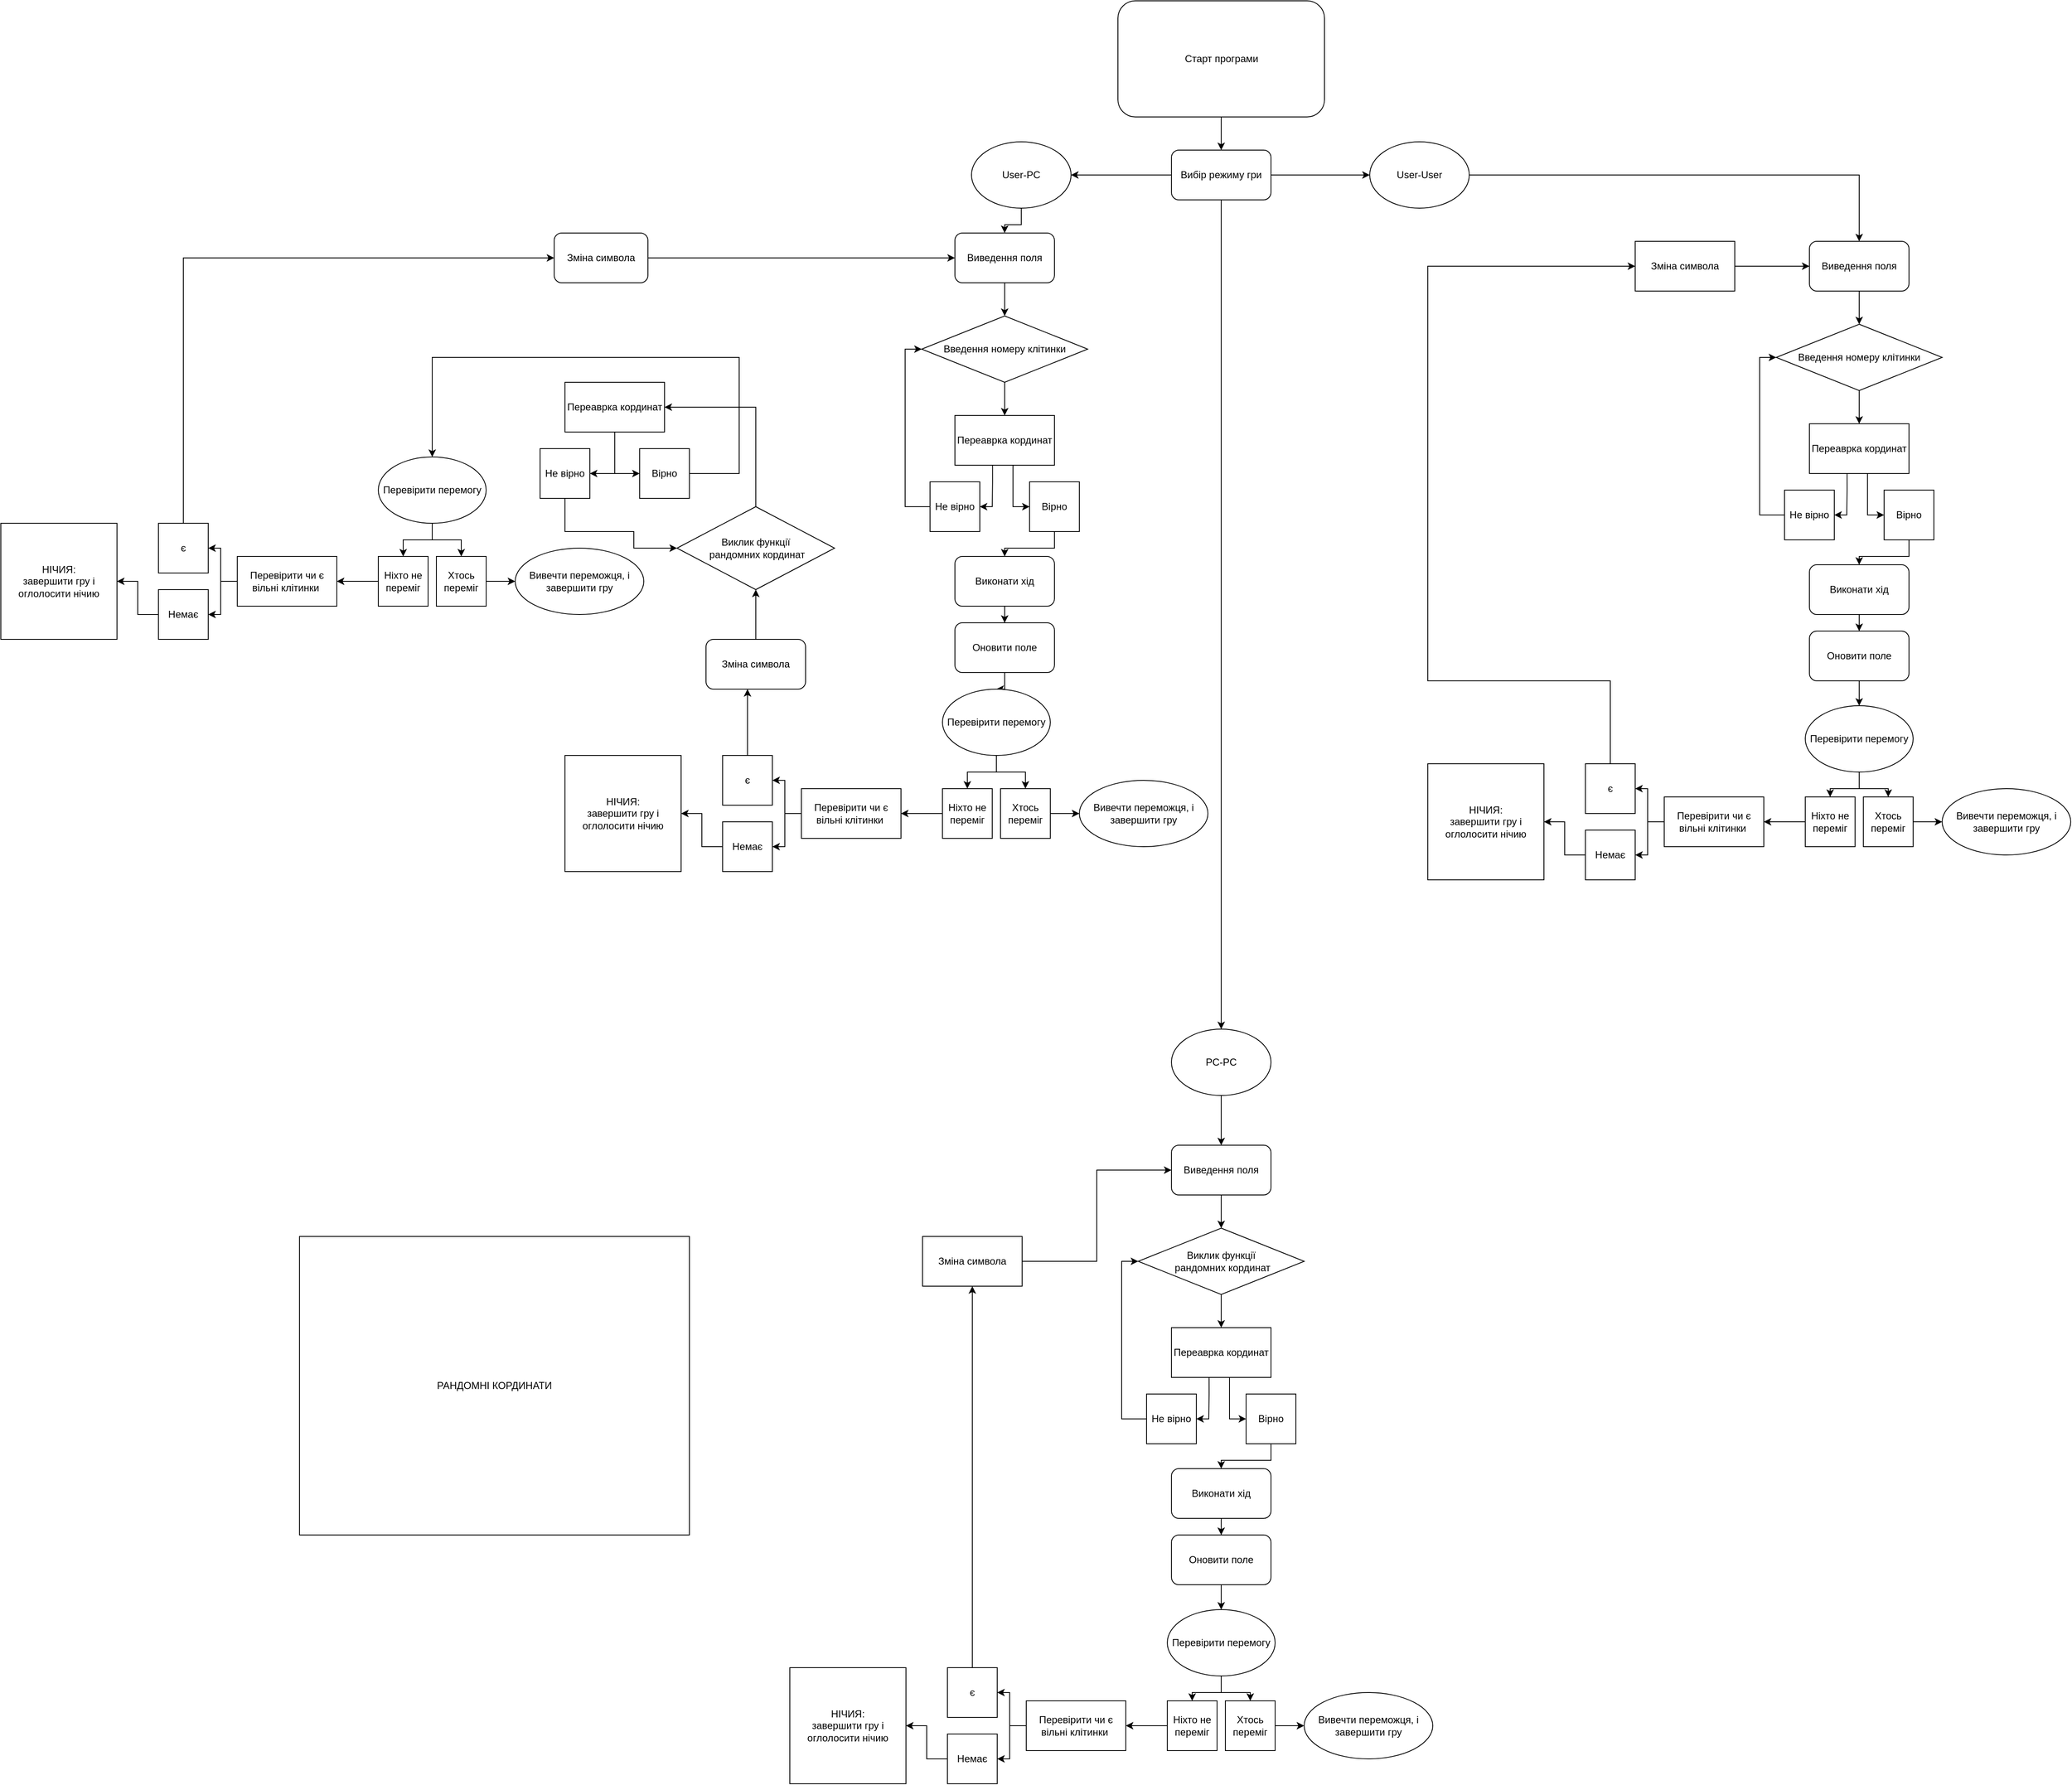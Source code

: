 <mxfile version="21.3.3" type="github">
  <diagram name="Сторінка-1" id="-OSfMtu3TaqCq998lPGS">
    <mxGraphModel dx="8984" dy="10310" grid="1" gridSize="10" guides="1" tooltips="1" connect="1" arrows="1" fold="1" page="1" pageScale="1" pageWidth="827" pageHeight="1169" math="0" shadow="0">
      <root>
        <mxCell id="0" />
        <mxCell id="1" parent="0" />
        <mxCell id="vozU0qDYMAVB8xWwkWYf-6" value="" style="edgeStyle=orthogonalEdgeStyle;rounded=0;orthogonalLoop=1;jettySize=auto;html=1;" parent="1" source="vVHR6ByP8qNk3AICSqPJ-1" target="vozU0qDYMAVB8xWwkWYf-3" edge="1">
          <mxGeometry relative="1" as="geometry" />
        </mxCell>
        <mxCell id="vVHR6ByP8qNk3AICSqPJ-1" value="Старт програми" style="rounded=1;whiteSpace=wrap;html=1;" parent="1" vertex="1">
          <mxGeometry x="266.5" y="10" width="249" height="140" as="geometry" />
        </mxCell>
        <mxCell id="vozU0qDYMAVB8xWwkWYf-24" style="edgeStyle=orthogonalEdgeStyle;rounded=0;orthogonalLoop=1;jettySize=auto;html=1;entryX=0.5;entryY=0;entryDx=0;entryDy=0;" parent="1" source="vozU0qDYMAVB8xWwkWYf-2" edge="1">
          <mxGeometry relative="1" as="geometry">
            <mxPoint x="1160" y="400" as="targetPoint" />
          </mxGeometry>
        </mxCell>
        <mxCell id="vozU0qDYMAVB8xWwkWYf-2" value="Виведення поля" style="rounded=1;whiteSpace=wrap;html=1;" parent="1" vertex="1">
          <mxGeometry x="1100" y="300" width="120" height="60" as="geometry" />
        </mxCell>
        <mxCell id="vozU0qDYMAVB8xWwkWYf-15" value="" style="edgeStyle=orthogonalEdgeStyle;rounded=0;orthogonalLoop=1;jettySize=auto;html=1;" parent="1" source="vozU0qDYMAVB8xWwkWYf-3" target="vozU0qDYMAVB8xWwkWYf-12" edge="1">
          <mxGeometry relative="1" as="geometry" />
        </mxCell>
        <mxCell id="vozU0qDYMAVB8xWwkWYf-16" value="" style="edgeStyle=orthogonalEdgeStyle;rounded=0;orthogonalLoop=1;jettySize=auto;html=1;" parent="1" source="vozU0qDYMAVB8xWwkWYf-3" target="vozU0qDYMAVB8xWwkWYf-14" edge="1">
          <mxGeometry relative="1" as="geometry" />
        </mxCell>
        <mxCell id="oesaAjldhpogjvZy4jh--85" style="edgeStyle=orthogonalEdgeStyle;rounded=0;orthogonalLoop=1;jettySize=auto;html=1;" edge="1" parent="1" source="vozU0qDYMAVB8xWwkWYf-3" target="oesaAjldhpogjvZy4jh--83">
          <mxGeometry relative="1" as="geometry" />
        </mxCell>
        <mxCell id="vozU0qDYMAVB8xWwkWYf-3" value="Вибір режиму гри&lt;span id=&quot;docs-internal-guid-321d3be8-7fff-9329-2bb9-49351d8f6e9c&quot;&gt;&lt;/span&gt;&lt;br&gt;&lt;span id=&quot;docs-internal-guid-1c4b53f9-7fff-63d5-5b33-3f69275330f2&quot;&gt;&lt;/span&gt;" style="rounded=1;whiteSpace=wrap;html=1;" parent="1" vertex="1">
          <mxGeometry x="331" y="190" width="120" height="60" as="geometry" />
        </mxCell>
        <mxCell id="vozU0qDYMAVB8xWwkWYf-18" value="" style="edgeStyle=orthogonalEdgeStyle;rounded=0;orthogonalLoop=1;jettySize=auto;html=1;entryX=0.5;entryY=0;entryDx=0;entryDy=0;" parent="1" source="vozU0qDYMAVB8xWwkWYf-12" edge="1" target="Kpa18n4jL03PDkjrWEb2-8">
          <mxGeometry relative="1" as="geometry">
            <mxPoint x="150.029" y="290" as="targetPoint" />
            <Array as="points">
              <mxPoint x="150" y="280" />
              <mxPoint x="130" y="280" />
            </Array>
          </mxGeometry>
        </mxCell>
        <mxCell id="vozU0qDYMAVB8xWwkWYf-12" value="User-PC&lt;span id=&quot;docs-internal-guid-ddc45cb4-7fff-b80d-b5cc-657cc404f076&quot;&gt;&lt;/span&gt;&lt;span id=&quot;docs-internal-guid-ddc45cb4-7fff-b80d-b5cc-657cc404f076&quot;&gt;&lt;/span&gt;" style="ellipse;whiteSpace=wrap;html=1;" parent="1" vertex="1">
          <mxGeometry x="90" y="180" width="120" height="80" as="geometry" />
        </mxCell>
        <mxCell id="Kpa18n4jL03PDkjrWEb2-4" style="edgeStyle=orthogonalEdgeStyle;rounded=0;orthogonalLoop=1;jettySize=auto;html=1;exitX=1;exitY=0.5;exitDx=0;exitDy=0;entryX=0.5;entryY=0;entryDx=0;entryDy=0;" parent="1" source="vozU0qDYMAVB8xWwkWYf-14" target="vozU0qDYMAVB8xWwkWYf-2" edge="1">
          <mxGeometry relative="1" as="geometry" />
        </mxCell>
        <mxCell id="vozU0qDYMAVB8xWwkWYf-14" value="User-User&lt;span id=&quot;docs-internal-guid-ddc45cb4-7fff-b80d-b5cc-657cc404f076&quot;&gt;&lt;/span&gt;" style="ellipse;whiteSpace=wrap;html=1;" parent="1" vertex="1">
          <mxGeometry x="570" y="180" width="120" height="80" as="geometry" />
        </mxCell>
        <mxCell id="hkNHPK7egLGRaDCk1k40-42" value="Введення номеру клітинки" style="rhombus;whiteSpace=wrap;html=1;" parent="1" vertex="1">
          <mxGeometry x="1060" y="400" width="200" height="80" as="geometry" />
        </mxCell>
        <mxCell id="hkNHPK7egLGRaDCk1k40-43" value="" style="edgeStyle=orthogonalEdgeStyle;rounded=0;orthogonalLoop=1;jettySize=auto;html=1;" parent="1" source="hkNHPK7egLGRaDCk1k40-42" target="hkNHPK7egLGRaDCk1k40-46" edge="1">
          <mxGeometry relative="1" as="geometry">
            <mxPoint x="1160" y="570" as="targetPoint" />
            <mxPoint x="1160" y="480" as="sourcePoint" />
          </mxGeometry>
        </mxCell>
        <mxCell id="hkNHPK7egLGRaDCk1k40-44" style="edgeStyle=orthogonalEdgeStyle;rounded=0;orthogonalLoop=1;jettySize=auto;html=1;entryX=1;entryY=0.5;entryDx=0;entryDy=0;exitX=0.378;exitY=1.004;exitDx=0;exitDy=0;exitPerimeter=0;" parent="1" source="hkNHPK7egLGRaDCk1k40-46" target="hkNHPK7egLGRaDCk1k40-50" edge="1">
          <mxGeometry relative="1" as="geometry">
            <mxPoint x="1160" y="640" as="targetPoint" />
            <Array as="points">
              <mxPoint x="1145" y="600" />
              <mxPoint x="1145" y="630" />
            </Array>
          </mxGeometry>
        </mxCell>
        <mxCell id="hkNHPK7egLGRaDCk1k40-45" style="edgeStyle=orthogonalEdgeStyle;rounded=0;orthogonalLoop=1;jettySize=auto;html=1;entryX=0;entryY=0.5;entryDx=0;entryDy=0;" parent="1" source="hkNHPK7egLGRaDCk1k40-46" target="hkNHPK7egLGRaDCk1k40-48" edge="1">
          <mxGeometry relative="1" as="geometry">
            <mxPoint x="1160" y="630" as="targetPoint" />
            <Array as="points">
              <mxPoint x="1170" y="630" />
            </Array>
          </mxGeometry>
        </mxCell>
        <mxCell id="hkNHPK7egLGRaDCk1k40-46" value="Переаврка кординат" style="rounded=0;whiteSpace=wrap;html=1;" parent="1" vertex="1">
          <mxGeometry x="1100" y="520" width="120" height="60" as="geometry" />
        </mxCell>
        <mxCell id="hkNHPK7egLGRaDCk1k40-47" style="edgeStyle=orthogonalEdgeStyle;rounded=0;orthogonalLoop=1;jettySize=auto;html=1;entryX=0.5;entryY=0;entryDx=0;entryDy=0;" parent="1" source="hkNHPK7egLGRaDCk1k40-48" target="hkNHPK7egLGRaDCk1k40-52" edge="1">
          <mxGeometry relative="1" as="geometry">
            <Array as="points">
              <mxPoint x="1220" y="680" />
              <mxPoint x="1160" y="680" />
            </Array>
          </mxGeometry>
        </mxCell>
        <mxCell id="hkNHPK7egLGRaDCk1k40-48" value="Вірно" style="rounded=0;whiteSpace=wrap;html=1;" parent="1" vertex="1">
          <mxGeometry x="1190" y="600" width="60" height="60" as="geometry" />
        </mxCell>
        <mxCell id="hkNHPK7egLGRaDCk1k40-49" style="edgeStyle=orthogonalEdgeStyle;rounded=0;orthogonalLoop=1;jettySize=auto;html=1;entryX=0;entryY=0.5;entryDx=0;entryDy=0;" parent="1" source="hkNHPK7egLGRaDCk1k40-50" target="hkNHPK7egLGRaDCk1k40-42" edge="1">
          <mxGeometry relative="1" as="geometry">
            <mxPoint x="1030" y="440" as="targetPoint" />
            <Array as="points">
              <mxPoint x="1040" y="630" />
              <mxPoint x="1040" y="440" />
            </Array>
          </mxGeometry>
        </mxCell>
        <mxCell id="hkNHPK7egLGRaDCk1k40-50" value="Не вірно" style="rounded=0;whiteSpace=wrap;html=1;" parent="1" vertex="1">
          <mxGeometry x="1070" y="600" width="60" height="60" as="geometry" />
        </mxCell>
        <mxCell id="hkNHPK7egLGRaDCk1k40-51" style="edgeStyle=orthogonalEdgeStyle;rounded=0;orthogonalLoop=1;jettySize=auto;html=1;entryX=0.5;entryY=0;entryDx=0;entryDy=0;" parent="1" source="hkNHPK7egLGRaDCk1k40-52" target="hkNHPK7egLGRaDCk1k40-54" edge="1">
          <mxGeometry relative="1" as="geometry" />
        </mxCell>
        <mxCell id="hkNHPK7egLGRaDCk1k40-52" value="Виконати хід" style="rounded=1;whiteSpace=wrap;html=1;" parent="1" vertex="1">
          <mxGeometry x="1100" y="690" width="120" height="60" as="geometry" />
        </mxCell>
        <mxCell id="hkNHPK7egLGRaDCk1k40-53" value="" style="edgeStyle=orthogonalEdgeStyle;rounded=0;orthogonalLoop=1;jettySize=auto;html=1;" parent="1" source="hkNHPK7egLGRaDCk1k40-54" target="hkNHPK7egLGRaDCk1k40-57" edge="1">
          <mxGeometry relative="1" as="geometry" />
        </mxCell>
        <mxCell id="hkNHPK7egLGRaDCk1k40-54" value="Оновити поле" style="rounded=1;whiteSpace=wrap;html=1;" parent="1" vertex="1">
          <mxGeometry x="1100" y="770" width="120" height="60" as="geometry" />
        </mxCell>
        <mxCell id="hkNHPK7egLGRaDCk1k40-55" value="" style="edgeStyle=orthogonalEdgeStyle;rounded=0;orthogonalLoop=1;jettySize=auto;html=1;" parent="1" source="hkNHPK7egLGRaDCk1k40-57" target="hkNHPK7egLGRaDCk1k40-59" edge="1">
          <mxGeometry relative="1" as="geometry" />
        </mxCell>
        <mxCell id="hkNHPK7egLGRaDCk1k40-56" style="edgeStyle=orthogonalEdgeStyle;rounded=0;orthogonalLoop=1;jettySize=auto;html=1;entryX=0.5;entryY=0;entryDx=0;entryDy=0;" parent="1" source="hkNHPK7egLGRaDCk1k40-57" target="hkNHPK7egLGRaDCk1k40-58" edge="1">
          <mxGeometry relative="1" as="geometry" />
        </mxCell>
        <mxCell id="hkNHPK7egLGRaDCk1k40-57" value="Перевірити перемогу" style="ellipse;whiteSpace=wrap;html=1;rounded=1;" parent="1" vertex="1">
          <mxGeometry x="1095" y="860" width="130" height="80" as="geometry" />
        </mxCell>
        <mxCell id="hkNHPK7egLGRaDCk1k40-61" value="" style="edgeStyle=orthogonalEdgeStyle;rounded=0;orthogonalLoop=1;jettySize=auto;html=1;" parent="1" source="hkNHPK7egLGRaDCk1k40-58" target="hkNHPK7egLGRaDCk1k40-60" edge="1">
          <mxGeometry relative="1" as="geometry" />
        </mxCell>
        <mxCell id="hkNHPK7egLGRaDCk1k40-58" value="Хтось переміг" style="rounded=0;whiteSpace=wrap;html=1;" parent="1" vertex="1">
          <mxGeometry x="1165" y="970" width="60" height="60" as="geometry" />
        </mxCell>
        <mxCell id="hkNHPK7egLGRaDCk1k40-63" value="" style="edgeStyle=orthogonalEdgeStyle;rounded=0;orthogonalLoop=1;jettySize=auto;html=1;" parent="1" source="hkNHPK7egLGRaDCk1k40-59" target="hkNHPK7egLGRaDCk1k40-62" edge="1">
          <mxGeometry relative="1" as="geometry" />
        </mxCell>
        <mxCell id="hkNHPK7egLGRaDCk1k40-59" value="Ніхто не переміг" style="rounded=0;whiteSpace=wrap;html=1;" parent="1" vertex="1">
          <mxGeometry x="1095" y="970" width="60" height="60" as="geometry" />
        </mxCell>
        <mxCell id="hkNHPK7egLGRaDCk1k40-60" value="Вивечти переможця, і завершити гру" style="ellipse;whiteSpace=wrap;html=1;rounded=0;" parent="1" vertex="1">
          <mxGeometry x="1260" y="960" width="155" height="80" as="geometry" />
        </mxCell>
        <mxCell id="hkNHPK7egLGRaDCk1k40-68" value="" style="edgeStyle=orthogonalEdgeStyle;rounded=0;orthogonalLoop=1;jettySize=auto;html=1;" parent="1" source="hkNHPK7egLGRaDCk1k40-62" target="hkNHPK7egLGRaDCk1k40-67" edge="1">
          <mxGeometry relative="1" as="geometry" />
        </mxCell>
        <mxCell id="hkNHPK7egLGRaDCk1k40-69" style="edgeStyle=orthogonalEdgeStyle;rounded=0;orthogonalLoop=1;jettySize=auto;html=1;entryX=1;entryY=0.5;entryDx=0;entryDy=0;" parent="1" source="hkNHPK7egLGRaDCk1k40-62" target="hkNHPK7egLGRaDCk1k40-66" edge="1">
          <mxGeometry relative="1" as="geometry" />
        </mxCell>
        <mxCell id="hkNHPK7egLGRaDCk1k40-62" value="Перевірити чи є вільні клітинки&amp;nbsp;" style="whiteSpace=wrap;html=1;rounded=0;" parent="1" vertex="1">
          <mxGeometry x="925" y="970" width="120" height="60" as="geometry" />
        </mxCell>
        <mxCell id="Kpa18n4jL03PDkjrWEb2-2" style="edgeStyle=orthogonalEdgeStyle;rounded=0;orthogonalLoop=1;jettySize=auto;html=1;exitX=0.5;exitY=0;exitDx=0;exitDy=0;" parent="1" source="hkNHPK7egLGRaDCk1k40-66" edge="1">
          <mxGeometry relative="1" as="geometry">
            <mxPoint x="890" y="330" as="targetPoint" />
            <Array as="points">
              <mxPoint x="860" y="830" />
              <mxPoint x="640" y="830" />
            </Array>
          </mxGeometry>
        </mxCell>
        <mxCell id="hkNHPK7egLGRaDCk1k40-66" value="є" style="rounded=0;whiteSpace=wrap;html=1;" parent="1" vertex="1">
          <mxGeometry x="830" y="930" width="60" height="60" as="geometry" />
        </mxCell>
        <mxCell id="hkNHPK7egLGRaDCk1k40-77" style="edgeStyle=orthogonalEdgeStyle;rounded=0;orthogonalLoop=1;jettySize=auto;html=1;" parent="1" source="hkNHPK7egLGRaDCk1k40-67" target="hkNHPK7egLGRaDCk1k40-76" edge="1">
          <mxGeometry relative="1" as="geometry" />
        </mxCell>
        <mxCell id="hkNHPK7egLGRaDCk1k40-67" value="Немає" style="rounded=0;whiteSpace=wrap;html=1;" parent="1" vertex="1">
          <mxGeometry x="830" y="1010" width="60" height="60" as="geometry" />
        </mxCell>
        <mxCell id="hkNHPK7egLGRaDCk1k40-76" value="НІЧИЯ:&lt;br&gt;завершити гру і оглолосити нічию" style="whiteSpace=wrap;html=1;aspect=fixed;" parent="1" vertex="1">
          <mxGeometry x="640" y="930" width="140" height="140" as="geometry" />
        </mxCell>
        <mxCell id="Kpa18n4jL03PDkjrWEb2-6" style="edgeStyle=orthogonalEdgeStyle;rounded=0;orthogonalLoop=1;jettySize=auto;html=1;exitX=1;exitY=0.5;exitDx=0;exitDy=0;entryX=0;entryY=0.5;entryDx=0;entryDy=0;" parent="1" source="Kpa18n4jL03PDkjrWEb2-5" target="vozU0qDYMAVB8xWwkWYf-2" edge="1">
          <mxGeometry relative="1" as="geometry" />
        </mxCell>
        <mxCell id="Kpa18n4jL03PDkjrWEb2-5" value="Зміна символа" style="rounded=0;whiteSpace=wrap;html=1;" parent="1" vertex="1">
          <mxGeometry x="890" y="300" width="120" height="60" as="geometry" />
        </mxCell>
        <mxCell id="Kpa18n4jL03PDkjrWEb2-7" style="edgeStyle=orthogonalEdgeStyle;rounded=0;orthogonalLoop=1;jettySize=auto;html=1;entryX=0.5;entryY=0;entryDx=0;entryDy=0;" parent="1" source="Kpa18n4jL03PDkjrWEb2-8" edge="1">
          <mxGeometry relative="1" as="geometry">
            <mxPoint x="130" y="390" as="targetPoint" />
          </mxGeometry>
        </mxCell>
        <mxCell id="Kpa18n4jL03PDkjrWEb2-8" value="Виведення поля" style="rounded=1;whiteSpace=wrap;html=1;" parent="1" vertex="1">
          <mxGeometry x="70" y="290" width="120" height="60" as="geometry" />
        </mxCell>
        <mxCell id="Kpa18n4jL03PDkjrWEb2-9" value="Введення номеру клітинки" style="rhombus;whiteSpace=wrap;html=1;" parent="1" vertex="1">
          <mxGeometry x="30" y="390" width="200" height="80" as="geometry" />
        </mxCell>
        <mxCell id="Kpa18n4jL03PDkjrWEb2-10" value="" style="edgeStyle=orthogonalEdgeStyle;rounded=0;orthogonalLoop=1;jettySize=auto;html=1;" parent="1" source="Kpa18n4jL03PDkjrWEb2-9" target="Kpa18n4jL03PDkjrWEb2-13" edge="1">
          <mxGeometry relative="1" as="geometry">
            <mxPoint x="130" y="560" as="targetPoint" />
            <mxPoint x="130" y="470" as="sourcePoint" />
          </mxGeometry>
        </mxCell>
        <mxCell id="Kpa18n4jL03PDkjrWEb2-11" style="edgeStyle=orthogonalEdgeStyle;rounded=0;orthogonalLoop=1;jettySize=auto;html=1;entryX=1;entryY=0.5;entryDx=0;entryDy=0;exitX=0.378;exitY=1.004;exitDx=0;exitDy=0;exitPerimeter=0;" parent="1" source="Kpa18n4jL03PDkjrWEb2-13" target="Kpa18n4jL03PDkjrWEb2-17" edge="1">
          <mxGeometry relative="1" as="geometry">
            <mxPoint x="130" y="630" as="targetPoint" />
            <Array as="points">
              <mxPoint x="115" y="590" />
              <mxPoint x="115" y="620" />
            </Array>
          </mxGeometry>
        </mxCell>
        <mxCell id="Kpa18n4jL03PDkjrWEb2-12" style="edgeStyle=orthogonalEdgeStyle;rounded=0;orthogonalLoop=1;jettySize=auto;html=1;entryX=0;entryY=0.5;entryDx=0;entryDy=0;" parent="1" source="Kpa18n4jL03PDkjrWEb2-13" target="Kpa18n4jL03PDkjrWEb2-15" edge="1">
          <mxGeometry relative="1" as="geometry">
            <mxPoint x="130" y="620" as="targetPoint" />
            <Array as="points">
              <mxPoint x="140" y="620" />
            </Array>
          </mxGeometry>
        </mxCell>
        <mxCell id="Kpa18n4jL03PDkjrWEb2-13" value="Переаврка кординат" style="rounded=0;whiteSpace=wrap;html=1;" parent="1" vertex="1">
          <mxGeometry x="70" y="510" width="120" height="60" as="geometry" />
        </mxCell>
        <mxCell id="Kpa18n4jL03PDkjrWEb2-14" style="edgeStyle=orthogonalEdgeStyle;rounded=0;orthogonalLoop=1;jettySize=auto;html=1;entryX=0.5;entryY=0;entryDx=0;entryDy=0;" parent="1" source="Kpa18n4jL03PDkjrWEb2-15" target="Kpa18n4jL03PDkjrWEb2-19" edge="1">
          <mxGeometry relative="1" as="geometry">
            <Array as="points">
              <mxPoint x="190" y="670" />
              <mxPoint x="130" y="670" />
            </Array>
          </mxGeometry>
        </mxCell>
        <mxCell id="Kpa18n4jL03PDkjrWEb2-15" value="Вірно" style="rounded=0;whiteSpace=wrap;html=1;" parent="1" vertex="1">
          <mxGeometry x="160" y="590" width="60" height="60" as="geometry" />
        </mxCell>
        <mxCell id="Kpa18n4jL03PDkjrWEb2-16" style="edgeStyle=orthogonalEdgeStyle;rounded=0;orthogonalLoop=1;jettySize=auto;html=1;entryX=0;entryY=0.5;entryDx=0;entryDy=0;" parent="1" source="Kpa18n4jL03PDkjrWEb2-17" target="Kpa18n4jL03PDkjrWEb2-9" edge="1">
          <mxGeometry relative="1" as="geometry">
            <mxPoint y="430" as="targetPoint" />
            <Array as="points">
              <mxPoint x="10" y="620" />
              <mxPoint x="10" y="430" />
            </Array>
          </mxGeometry>
        </mxCell>
        <mxCell id="Kpa18n4jL03PDkjrWEb2-17" value="Не вірно" style="rounded=0;whiteSpace=wrap;html=1;" parent="1" vertex="1">
          <mxGeometry x="40" y="590" width="60" height="60" as="geometry" />
        </mxCell>
        <mxCell id="Kpa18n4jL03PDkjrWEb2-18" style="edgeStyle=orthogonalEdgeStyle;rounded=0;orthogonalLoop=1;jettySize=auto;html=1;entryX=0.5;entryY=0;entryDx=0;entryDy=0;" parent="1" source="Kpa18n4jL03PDkjrWEb2-19" target="Kpa18n4jL03PDkjrWEb2-21" edge="1">
          <mxGeometry relative="1" as="geometry" />
        </mxCell>
        <mxCell id="Kpa18n4jL03PDkjrWEb2-19" value="Виконати хід" style="rounded=1;whiteSpace=wrap;html=1;" parent="1" vertex="1">
          <mxGeometry x="70" y="680" width="120" height="60" as="geometry" />
        </mxCell>
        <mxCell id="Kpa18n4jL03PDkjrWEb2-20" value="" style="edgeStyle=orthogonalEdgeStyle;rounded=0;orthogonalLoop=1;jettySize=auto;html=1;" parent="1" source="Kpa18n4jL03PDkjrWEb2-21" target="Kpa18n4jL03PDkjrWEb2-24" edge="1">
          <mxGeometry relative="1" as="geometry" />
        </mxCell>
        <mxCell id="Kpa18n4jL03PDkjrWEb2-21" value="Оновити поле" style="rounded=1;whiteSpace=wrap;html=1;" parent="1" vertex="1">
          <mxGeometry x="70" y="760" width="120" height="60" as="geometry" />
        </mxCell>
        <mxCell id="Kpa18n4jL03PDkjrWEb2-22" value="" style="edgeStyle=orthogonalEdgeStyle;rounded=0;orthogonalLoop=1;jettySize=auto;html=1;" parent="1" source="Kpa18n4jL03PDkjrWEb2-24" target="Kpa18n4jL03PDkjrWEb2-28" edge="1">
          <mxGeometry relative="1" as="geometry" />
        </mxCell>
        <mxCell id="Kpa18n4jL03PDkjrWEb2-23" style="edgeStyle=orthogonalEdgeStyle;rounded=0;orthogonalLoop=1;jettySize=auto;html=1;entryX=0.5;entryY=0;entryDx=0;entryDy=0;" parent="1" source="Kpa18n4jL03PDkjrWEb2-24" target="Kpa18n4jL03PDkjrWEb2-26" edge="1">
          <mxGeometry relative="1" as="geometry" />
        </mxCell>
        <mxCell id="Kpa18n4jL03PDkjrWEb2-24" value="Перевірити перемогу" style="ellipse;whiteSpace=wrap;html=1;rounded=1;" parent="1" vertex="1">
          <mxGeometry x="55" y="840" width="130" height="80" as="geometry" />
        </mxCell>
        <mxCell id="Kpa18n4jL03PDkjrWEb2-25" value="" style="edgeStyle=orthogonalEdgeStyle;rounded=0;orthogonalLoop=1;jettySize=auto;html=1;" parent="1" source="Kpa18n4jL03PDkjrWEb2-26" target="Kpa18n4jL03PDkjrWEb2-29" edge="1">
          <mxGeometry relative="1" as="geometry" />
        </mxCell>
        <mxCell id="Kpa18n4jL03PDkjrWEb2-26" value="Хтось переміг" style="rounded=0;whiteSpace=wrap;html=1;" parent="1" vertex="1">
          <mxGeometry x="125" y="960" width="60" height="60" as="geometry" />
        </mxCell>
        <mxCell id="Kpa18n4jL03PDkjrWEb2-27" value="" style="edgeStyle=orthogonalEdgeStyle;rounded=0;orthogonalLoop=1;jettySize=auto;html=1;" parent="1" source="Kpa18n4jL03PDkjrWEb2-28" target="Kpa18n4jL03PDkjrWEb2-32" edge="1">
          <mxGeometry relative="1" as="geometry" />
        </mxCell>
        <mxCell id="Kpa18n4jL03PDkjrWEb2-28" value="Ніхто не переміг" style="rounded=0;whiteSpace=wrap;html=1;" parent="1" vertex="1">
          <mxGeometry x="55" y="960" width="60" height="60" as="geometry" />
        </mxCell>
        <mxCell id="Kpa18n4jL03PDkjrWEb2-29" value="Вивечти переможця, і завершити гру" style="ellipse;whiteSpace=wrap;html=1;rounded=0;" parent="1" vertex="1">
          <mxGeometry x="220" y="950" width="155" height="80" as="geometry" />
        </mxCell>
        <mxCell id="Kpa18n4jL03PDkjrWEb2-30" value="" style="edgeStyle=orthogonalEdgeStyle;rounded=0;orthogonalLoop=1;jettySize=auto;html=1;" parent="1" source="Kpa18n4jL03PDkjrWEb2-32" target="Kpa18n4jL03PDkjrWEb2-36" edge="1">
          <mxGeometry relative="1" as="geometry" />
        </mxCell>
        <mxCell id="Kpa18n4jL03PDkjrWEb2-31" style="edgeStyle=orthogonalEdgeStyle;rounded=0;orthogonalLoop=1;jettySize=auto;html=1;entryX=1;entryY=0.5;entryDx=0;entryDy=0;" parent="1" source="Kpa18n4jL03PDkjrWEb2-32" target="Kpa18n4jL03PDkjrWEb2-34" edge="1">
          <mxGeometry relative="1" as="geometry" />
        </mxCell>
        <mxCell id="Kpa18n4jL03PDkjrWEb2-32" value="Перевірити чи є вільні клітинки&amp;nbsp;" style="whiteSpace=wrap;html=1;rounded=0;" parent="1" vertex="1">
          <mxGeometry x="-115" y="960" width="120" height="60" as="geometry" />
        </mxCell>
        <mxCell id="oesaAjldhpogjvZy4jh--32" style="edgeStyle=orthogonalEdgeStyle;rounded=0;orthogonalLoop=1;jettySize=auto;html=1;entryX=0.5;entryY=1;entryDx=0;entryDy=0;" edge="1" parent="1" source="Kpa18n4jL03PDkjrWEb2-34">
          <mxGeometry relative="1" as="geometry">
            <mxPoint x="-180" y="840" as="targetPoint" />
          </mxGeometry>
        </mxCell>
        <mxCell id="Kpa18n4jL03PDkjrWEb2-34" value="є" style="rounded=0;whiteSpace=wrap;html=1;" parent="1" vertex="1">
          <mxGeometry x="-210" y="920" width="60" height="60" as="geometry" />
        </mxCell>
        <mxCell id="Kpa18n4jL03PDkjrWEb2-35" style="edgeStyle=orthogonalEdgeStyle;rounded=0;orthogonalLoop=1;jettySize=auto;html=1;" parent="1" source="Kpa18n4jL03PDkjrWEb2-36" target="Kpa18n4jL03PDkjrWEb2-37" edge="1">
          <mxGeometry relative="1" as="geometry" />
        </mxCell>
        <mxCell id="Kpa18n4jL03PDkjrWEb2-36" value="Немає" style="rounded=0;whiteSpace=wrap;html=1;" parent="1" vertex="1">
          <mxGeometry x="-210" y="1000" width="60" height="60" as="geometry" />
        </mxCell>
        <mxCell id="Kpa18n4jL03PDkjrWEb2-37" value="НІЧИЯ:&lt;br&gt;завершити гру і оглолосити нічию" style="whiteSpace=wrap;html=1;aspect=fixed;" parent="1" vertex="1">
          <mxGeometry x="-400" y="920" width="140" height="140" as="geometry" />
        </mxCell>
        <mxCell id="oesaAjldhpogjvZy4jh--28" value="РАНДОМНІ КОРДИНАТИ" style="shape=hexagon;perimeter=hexagonPerimeter2;whiteSpace=wrap;html=1;fixedSize=1;size=-1560;" vertex="1" parent="1">
          <mxGeometry x="-720" y="1500" width="470" height="360" as="geometry" />
        </mxCell>
        <mxCell id="oesaAjldhpogjvZy4jh--35" style="edgeStyle=orthogonalEdgeStyle;rounded=0;orthogonalLoop=1;jettySize=auto;html=1;entryX=0.5;entryY=1;entryDx=0;entryDy=0;" edge="1" parent="1" source="oesaAjldhpogjvZy4jh--30" target="oesaAjldhpogjvZy4jh--34">
          <mxGeometry relative="1" as="geometry" />
        </mxCell>
        <mxCell id="oesaAjldhpogjvZy4jh--30" value="Зміна символа" style="rounded=1;whiteSpace=wrap;html=1;" vertex="1" parent="1">
          <mxGeometry x="-230" y="780" width="120" height="60" as="geometry" />
        </mxCell>
        <mxCell id="oesaAjldhpogjvZy4jh--77" style="edgeStyle=orthogonalEdgeStyle;rounded=0;orthogonalLoop=1;jettySize=auto;html=1;entryX=1;entryY=0.5;entryDx=0;entryDy=0;" edge="1" parent="1" source="oesaAjldhpogjvZy4jh--34" target="oesaAjldhpogjvZy4jh--74">
          <mxGeometry relative="1" as="geometry">
            <Array as="points">
              <mxPoint x="-170" y="500" />
            </Array>
          </mxGeometry>
        </mxCell>
        <mxCell id="oesaAjldhpogjvZy4jh--34" value="Виклик функції&lt;br&gt;&amp;nbsp;рандомних кординат" style="rhombus;whiteSpace=wrap;html=1;" vertex="1" parent="1">
          <mxGeometry x="-265" y="620" width="190" height="100" as="geometry" />
        </mxCell>
        <mxCell id="oesaAjldhpogjvZy4jh--50" value="" style="edgeStyle=orthogonalEdgeStyle;rounded=0;orthogonalLoop=1;jettySize=auto;html=1;" edge="1" parent="1" source="oesaAjldhpogjvZy4jh--52" target="oesaAjldhpogjvZy4jh--56">
          <mxGeometry relative="1" as="geometry" />
        </mxCell>
        <mxCell id="oesaAjldhpogjvZy4jh--51" style="edgeStyle=orthogonalEdgeStyle;rounded=0;orthogonalLoop=1;jettySize=auto;html=1;entryX=0.5;entryY=0;entryDx=0;entryDy=0;" edge="1" parent="1" source="oesaAjldhpogjvZy4jh--52" target="oesaAjldhpogjvZy4jh--54">
          <mxGeometry relative="1" as="geometry" />
        </mxCell>
        <mxCell id="oesaAjldhpogjvZy4jh--52" value="Перевірити перемогу" style="ellipse;whiteSpace=wrap;html=1;rounded=1;" vertex="1" parent="1">
          <mxGeometry x="-625" y="560" width="130" height="80" as="geometry" />
        </mxCell>
        <mxCell id="oesaAjldhpogjvZy4jh--53" value="" style="edgeStyle=orthogonalEdgeStyle;rounded=0;orthogonalLoop=1;jettySize=auto;html=1;" edge="1" parent="1" source="oesaAjldhpogjvZy4jh--54" target="oesaAjldhpogjvZy4jh--57">
          <mxGeometry relative="1" as="geometry" />
        </mxCell>
        <mxCell id="oesaAjldhpogjvZy4jh--54" value="Хтось переміг" style="rounded=0;whiteSpace=wrap;html=1;" vertex="1" parent="1">
          <mxGeometry x="-555" y="680" width="60" height="60" as="geometry" />
        </mxCell>
        <mxCell id="oesaAjldhpogjvZy4jh--55" value="" style="edgeStyle=orthogonalEdgeStyle;rounded=0;orthogonalLoop=1;jettySize=auto;html=1;" edge="1" parent="1" source="oesaAjldhpogjvZy4jh--56" target="oesaAjldhpogjvZy4jh--60">
          <mxGeometry relative="1" as="geometry" />
        </mxCell>
        <mxCell id="oesaAjldhpogjvZy4jh--56" value="Ніхто не переміг" style="rounded=0;whiteSpace=wrap;html=1;" vertex="1" parent="1">
          <mxGeometry x="-625" y="680" width="60" height="60" as="geometry" />
        </mxCell>
        <mxCell id="oesaAjldhpogjvZy4jh--57" value="Вивечти переможця, і завершити гру" style="ellipse;whiteSpace=wrap;html=1;rounded=0;" vertex="1" parent="1">
          <mxGeometry x="-460" y="670" width="155" height="80" as="geometry" />
        </mxCell>
        <mxCell id="oesaAjldhpogjvZy4jh--58" value="" style="edgeStyle=orthogonalEdgeStyle;rounded=0;orthogonalLoop=1;jettySize=auto;html=1;" edge="1" parent="1" source="oesaAjldhpogjvZy4jh--60" target="oesaAjldhpogjvZy4jh--63">
          <mxGeometry relative="1" as="geometry" />
        </mxCell>
        <mxCell id="oesaAjldhpogjvZy4jh--59" style="edgeStyle=orthogonalEdgeStyle;rounded=0;orthogonalLoop=1;jettySize=auto;html=1;entryX=1;entryY=0.5;entryDx=0;entryDy=0;" edge="1" parent="1" source="oesaAjldhpogjvZy4jh--60" target="oesaAjldhpogjvZy4jh--61">
          <mxGeometry relative="1" as="geometry" />
        </mxCell>
        <mxCell id="oesaAjldhpogjvZy4jh--60" value="Перевірити чи є вільні клітинки&amp;nbsp;" style="whiteSpace=wrap;html=1;rounded=0;" vertex="1" parent="1">
          <mxGeometry x="-795" y="680" width="120" height="60" as="geometry" />
        </mxCell>
        <mxCell id="oesaAjldhpogjvZy4jh--71" style="edgeStyle=orthogonalEdgeStyle;rounded=0;orthogonalLoop=1;jettySize=auto;html=1;entryX=0;entryY=0.5;entryDx=0;entryDy=0;" edge="1" parent="1" source="oesaAjldhpogjvZy4jh--61" target="oesaAjldhpogjvZy4jh--68">
          <mxGeometry relative="1" as="geometry">
            <Array as="points">
              <mxPoint x="-860" y="320" />
            </Array>
          </mxGeometry>
        </mxCell>
        <mxCell id="oesaAjldhpogjvZy4jh--61" value="є" style="rounded=0;whiteSpace=wrap;html=1;" vertex="1" parent="1">
          <mxGeometry x="-890" y="640" width="60" height="60" as="geometry" />
        </mxCell>
        <mxCell id="oesaAjldhpogjvZy4jh--62" style="edgeStyle=orthogonalEdgeStyle;rounded=0;orthogonalLoop=1;jettySize=auto;html=1;" edge="1" parent="1" source="oesaAjldhpogjvZy4jh--63" target="oesaAjldhpogjvZy4jh--64">
          <mxGeometry relative="1" as="geometry" />
        </mxCell>
        <mxCell id="oesaAjldhpogjvZy4jh--63" value="Немає" style="rounded=0;whiteSpace=wrap;html=1;" vertex="1" parent="1">
          <mxGeometry x="-890" y="720" width="60" height="60" as="geometry" />
        </mxCell>
        <mxCell id="oesaAjldhpogjvZy4jh--64" value="НІЧИЯ:&lt;br&gt;завершити гру і оглолосити нічию" style="whiteSpace=wrap;html=1;aspect=fixed;" vertex="1" parent="1">
          <mxGeometry x="-1080" y="640" width="140" height="140" as="geometry" />
        </mxCell>
        <mxCell id="oesaAjldhpogjvZy4jh--80" style="edgeStyle=orthogonalEdgeStyle;rounded=0;orthogonalLoop=1;jettySize=auto;html=1;entryX=0;entryY=0.5;entryDx=0;entryDy=0;" edge="1" parent="1" source="oesaAjldhpogjvZy4jh--68" target="Kpa18n4jL03PDkjrWEb2-8">
          <mxGeometry relative="1" as="geometry" />
        </mxCell>
        <mxCell id="oesaAjldhpogjvZy4jh--68" value="Зміна символа" style="rounded=1;whiteSpace=wrap;html=1;" vertex="1" parent="1">
          <mxGeometry x="-413" y="290" width="113" height="60" as="geometry" />
        </mxCell>
        <mxCell id="oesaAjldhpogjvZy4jh--72" style="edgeStyle=orthogonalEdgeStyle;rounded=0;orthogonalLoop=1;jettySize=auto;html=1;entryX=1;entryY=0.5;entryDx=0;entryDy=0;" edge="1" parent="1" source="oesaAjldhpogjvZy4jh--74" target="oesaAjldhpogjvZy4jh--76">
          <mxGeometry relative="1" as="geometry">
            <mxPoint x="-340" y="590" as="targetPoint" />
            <Array as="points">
              <mxPoint x="-340" y="580" />
            </Array>
          </mxGeometry>
        </mxCell>
        <mxCell id="oesaAjldhpogjvZy4jh--73" style="edgeStyle=orthogonalEdgeStyle;rounded=0;orthogonalLoop=1;jettySize=auto;html=1;entryX=0;entryY=0.5;entryDx=0;entryDy=0;" edge="1" parent="1" source="oesaAjldhpogjvZy4jh--74" target="oesaAjldhpogjvZy4jh--75">
          <mxGeometry relative="1" as="geometry">
            <mxPoint x="-340" y="580" as="targetPoint" />
            <Array as="points">
              <mxPoint x="-340" y="580" />
            </Array>
          </mxGeometry>
        </mxCell>
        <mxCell id="oesaAjldhpogjvZy4jh--74" value="Переаврка кординат" style="rounded=0;whiteSpace=wrap;html=1;" vertex="1" parent="1">
          <mxGeometry x="-400" y="470" width="120" height="60" as="geometry" />
        </mxCell>
        <mxCell id="oesaAjldhpogjvZy4jh--78" style="edgeStyle=orthogonalEdgeStyle;rounded=0;orthogonalLoop=1;jettySize=auto;html=1;entryX=0.5;entryY=0;entryDx=0;entryDy=0;" edge="1" parent="1" source="oesaAjldhpogjvZy4jh--75" target="oesaAjldhpogjvZy4jh--52">
          <mxGeometry relative="1" as="geometry">
            <Array as="points">
              <mxPoint x="-190" y="580" />
              <mxPoint x="-190" y="440" />
              <mxPoint x="-560" y="440" />
            </Array>
          </mxGeometry>
        </mxCell>
        <mxCell id="oesaAjldhpogjvZy4jh--75" value="Вірно" style="rounded=0;whiteSpace=wrap;html=1;" vertex="1" parent="1">
          <mxGeometry x="-310" y="550" width="60" height="60" as="geometry" />
        </mxCell>
        <mxCell id="oesaAjldhpogjvZy4jh--79" style="edgeStyle=orthogonalEdgeStyle;rounded=0;orthogonalLoop=1;jettySize=auto;html=1;entryX=0;entryY=0.5;entryDx=0;entryDy=0;" edge="1" parent="1" source="oesaAjldhpogjvZy4jh--76" target="oesaAjldhpogjvZy4jh--34">
          <mxGeometry relative="1" as="geometry">
            <Array as="points">
              <mxPoint x="-400" y="650" />
              <mxPoint x="-317" y="650" />
              <mxPoint x="-317" y="670" />
            </Array>
          </mxGeometry>
        </mxCell>
        <mxCell id="oesaAjldhpogjvZy4jh--76" value="Не вірно" style="rounded=0;whiteSpace=wrap;html=1;" vertex="1" parent="1">
          <mxGeometry x="-430" y="550" width="60" height="60" as="geometry" />
        </mxCell>
        <mxCell id="oesaAjldhpogjvZy4jh--152" style="edgeStyle=orthogonalEdgeStyle;rounded=0;orthogonalLoop=1;jettySize=auto;html=1;entryX=0.5;entryY=0;entryDx=0;entryDy=0;" edge="1" parent="1" source="oesaAjldhpogjvZy4jh--83" target="oesaAjldhpogjvZy4jh--120">
          <mxGeometry relative="1" as="geometry" />
        </mxCell>
        <mxCell id="oesaAjldhpogjvZy4jh--83" value="PC-PC" style="ellipse;whiteSpace=wrap;html=1;" vertex="1" parent="1">
          <mxGeometry x="331" y="1250" width="120" height="80" as="geometry" />
        </mxCell>
        <mxCell id="oesaAjldhpogjvZy4jh--119" style="edgeStyle=orthogonalEdgeStyle;rounded=0;orthogonalLoop=1;jettySize=auto;html=1;entryX=0.5;entryY=0;entryDx=0;entryDy=0;" edge="1" parent="1" source="oesaAjldhpogjvZy4jh--120">
          <mxGeometry relative="1" as="geometry">
            <mxPoint x="391" y="1490" as="targetPoint" />
          </mxGeometry>
        </mxCell>
        <mxCell id="oesaAjldhpogjvZy4jh--120" value="Виведення поля" style="rounded=1;whiteSpace=wrap;html=1;" vertex="1" parent="1">
          <mxGeometry x="331" y="1390" width="120" height="60" as="geometry" />
        </mxCell>
        <mxCell id="oesaAjldhpogjvZy4jh--121" value="Виклик функції&lt;br&gt;&amp;nbsp;рандомних кординат" style="rhombus;whiteSpace=wrap;html=1;" vertex="1" parent="1">
          <mxGeometry x="291" y="1490" width="200" height="80" as="geometry" />
        </mxCell>
        <mxCell id="oesaAjldhpogjvZy4jh--122" value="" style="edgeStyle=orthogonalEdgeStyle;rounded=0;orthogonalLoop=1;jettySize=auto;html=1;" edge="1" parent="1" source="oesaAjldhpogjvZy4jh--121" target="oesaAjldhpogjvZy4jh--125">
          <mxGeometry relative="1" as="geometry">
            <mxPoint x="391" y="1660" as="targetPoint" />
            <mxPoint x="391" y="1570" as="sourcePoint" />
          </mxGeometry>
        </mxCell>
        <mxCell id="oesaAjldhpogjvZy4jh--123" style="edgeStyle=orthogonalEdgeStyle;rounded=0;orthogonalLoop=1;jettySize=auto;html=1;entryX=1;entryY=0.5;entryDx=0;entryDy=0;exitX=0.378;exitY=1.004;exitDx=0;exitDy=0;exitPerimeter=0;" edge="1" parent="1" source="oesaAjldhpogjvZy4jh--125" target="oesaAjldhpogjvZy4jh--129">
          <mxGeometry relative="1" as="geometry">
            <mxPoint x="391" y="1730" as="targetPoint" />
            <Array as="points">
              <mxPoint x="376" y="1690" />
              <mxPoint x="376" y="1720" />
            </Array>
          </mxGeometry>
        </mxCell>
        <mxCell id="oesaAjldhpogjvZy4jh--124" style="edgeStyle=orthogonalEdgeStyle;rounded=0;orthogonalLoop=1;jettySize=auto;html=1;entryX=0;entryY=0.5;entryDx=0;entryDy=0;" edge="1" parent="1" source="oesaAjldhpogjvZy4jh--125" target="oesaAjldhpogjvZy4jh--127">
          <mxGeometry relative="1" as="geometry">
            <mxPoint x="391" y="1720" as="targetPoint" />
            <Array as="points">
              <mxPoint x="401" y="1720" />
            </Array>
          </mxGeometry>
        </mxCell>
        <mxCell id="oesaAjldhpogjvZy4jh--125" value="Переаврка кординат" style="rounded=0;whiteSpace=wrap;html=1;" vertex="1" parent="1">
          <mxGeometry x="331" y="1610" width="120" height="60" as="geometry" />
        </mxCell>
        <mxCell id="oesaAjldhpogjvZy4jh--126" style="edgeStyle=orthogonalEdgeStyle;rounded=0;orthogonalLoop=1;jettySize=auto;html=1;entryX=0.5;entryY=0;entryDx=0;entryDy=0;" edge="1" parent="1" source="oesaAjldhpogjvZy4jh--127" target="oesaAjldhpogjvZy4jh--131">
          <mxGeometry relative="1" as="geometry">
            <Array as="points">
              <mxPoint x="451" y="1770" />
              <mxPoint x="391" y="1770" />
            </Array>
          </mxGeometry>
        </mxCell>
        <mxCell id="oesaAjldhpogjvZy4jh--127" value="Вірно" style="rounded=0;whiteSpace=wrap;html=1;" vertex="1" parent="1">
          <mxGeometry x="421" y="1690" width="60" height="60" as="geometry" />
        </mxCell>
        <mxCell id="oesaAjldhpogjvZy4jh--128" style="edgeStyle=orthogonalEdgeStyle;rounded=0;orthogonalLoop=1;jettySize=auto;html=1;entryX=0;entryY=0.5;entryDx=0;entryDy=0;" edge="1" parent="1" source="oesaAjldhpogjvZy4jh--129" target="oesaAjldhpogjvZy4jh--121">
          <mxGeometry relative="1" as="geometry">
            <mxPoint x="261" y="1530" as="targetPoint" />
            <Array as="points">
              <mxPoint x="271" y="1720" />
              <mxPoint x="271" y="1530" />
            </Array>
          </mxGeometry>
        </mxCell>
        <mxCell id="oesaAjldhpogjvZy4jh--129" value="Не вірно" style="rounded=0;whiteSpace=wrap;html=1;" vertex="1" parent="1">
          <mxGeometry x="301" y="1690" width="60" height="60" as="geometry" />
        </mxCell>
        <mxCell id="oesaAjldhpogjvZy4jh--130" style="edgeStyle=orthogonalEdgeStyle;rounded=0;orthogonalLoop=1;jettySize=auto;html=1;entryX=0.5;entryY=0;entryDx=0;entryDy=0;" edge="1" parent="1" source="oesaAjldhpogjvZy4jh--131" target="oesaAjldhpogjvZy4jh--133">
          <mxGeometry relative="1" as="geometry" />
        </mxCell>
        <mxCell id="oesaAjldhpogjvZy4jh--131" value="Виконати хід" style="rounded=1;whiteSpace=wrap;html=1;" vertex="1" parent="1">
          <mxGeometry x="331" y="1780" width="120" height="60" as="geometry" />
        </mxCell>
        <mxCell id="oesaAjldhpogjvZy4jh--132" value="" style="edgeStyle=orthogonalEdgeStyle;rounded=0;orthogonalLoop=1;jettySize=auto;html=1;" edge="1" parent="1" source="oesaAjldhpogjvZy4jh--133" target="oesaAjldhpogjvZy4jh--136">
          <mxGeometry relative="1" as="geometry" />
        </mxCell>
        <mxCell id="oesaAjldhpogjvZy4jh--133" value="Оновити поле" style="rounded=1;whiteSpace=wrap;html=1;" vertex="1" parent="1">
          <mxGeometry x="331" y="1860" width="120" height="60" as="geometry" />
        </mxCell>
        <mxCell id="oesaAjldhpogjvZy4jh--134" value="" style="edgeStyle=orthogonalEdgeStyle;rounded=0;orthogonalLoop=1;jettySize=auto;html=1;" edge="1" parent="1" source="oesaAjldhpogjvZy4jh--136" target="oesaAjldhpogjvZy4jh--140">
          <mxGeometry relative="1" as="geometry" />
        </mxCell>
        <mxCell id="oesaAjldhpogjvZy4jh--135" style="edgeStyle=orthogonalEdgeStyle;rounded=0;orthogonalLoop=1;jettySize=auto;html=1;entryX=0.5;entryY=0;entryDx=0;entryDy=0;" edge="1" parent="1" source="oesaAjldhpogjvZy4jh--136" target="oesaAjldhpogjvZy4jh--138">
          <mxGeometry relative="1" as="geometry" />
        </mxCell>
        <mxCell id="oesaAjldhpogjvZy4jh--136" value="Перевірити перемогу" style="ellipse;whiteSpace=wrap;html=1;rounded=1;" vertex="1" parent="1">
          <mxGeometry x="326" y="1950" width="130" height="80" as="geometry" />
        </mxCell>
        <mxCell id="oesaAjldhpogjvZy4jh--137" value="" style="edgeStyle=orthogonalEdgeStyle;rounded=0;orthogonalLoop=1;jettySize=auto;html=1;" edge="1" parent="1" source="oesaAjldhpogjvZy4jh--138" target="oesaAjldhpogjvZy4jh--141">
          <mxGeometry relative="1" as="geometry" />
        </mxCell>
        <mxCell id="oesaAjldhpogjvZy4jh--138" value="Хтось переміг" style="rounded=0;whiteSpace=wrap;html=1;" vertex="1" parent="1">
          <mxGeometry x="396" y="2060" width="60" height="60" as="geometry" />
        </mxCell>
        <mxCell id="oesaAjldhpogjvZy4jh--139" value="" style="edgeStyle=orthogonalEdgeStyle;rounded=0;orthogonalLoop=1;jettySize=auto;html=1;" edge="1" parent="1" source="oesaAjldhpogjvZy4jh--140" target="oesaAjldhpogjvZy4jh--144">
          <mxGeometry relative="1" as="geometry" />
        </mxCell>
        <mxCell id="oesaAjldhpogjvZy4jh--140" value="Ніхто не переміг" style="rounded=0;whiteSpace=wrap;html=1;" vertex="1" parent="1">
          <mxGeometry x="326" y="2060" width="60" height="60" as="geometry" />
        </mxCell>
        <mxCell id="oesaAjldhpogjvZy4jh--141" value="Вивечти переможця, і завершити гру" style="ellipse;whiteSpace=wrap;html=1;rounded=0;" vertex="1" parent="1">
          <mxGeometry x="491" y="2050" width="155" height="80" as="geometry" />
        </mxCell>
        <mxCell id="oesaAjldhpogjvZy4jh--142" value="" style="edgeStyle=orthogonalEdgeStyle;rounded=0;orthogonalLoop=1;jettySize=auto;html=1;" edge="1" parent="1" source="oesaAjldhpogjvZy4jh--144" target="oesaAjldhpogjvZy4jh--148">
          <mxGeometry relative="1" as="geometry" />
        </mxCell>
        <mxCell id="oesaAjldhpogjvZy4jh--143" style="edgeStyle=orthogonalEdgeStyle;rounded=0;orthogonalLoop=1;jettySize=auto;html=1;entryX=1;entryY=0.5;entryDx=0;entryDy=0;" edge="1" parent="1" source="oesaAjldhpogjvZy4jh--144" target="oesaAjldhpogjvZy4jh--146">
          <mxGeometry relative="1" as="geometry" />
        </mxCell>
        <mxCell id="oesaAjldhpogjvZy4jh--144" value="Перевірити чи є вільні клітинки&amp;nbsp;" style="whiteSpace=wrap;html=1;rounded=0;" vertex="1" parent="1">
          <mxGeometry x="156" y="2060" width="120" height="60" as="geometry" />
        </mxCell>
        <mxCell id="oesaAjldhpogjvZy4jh--155" style="edgeStyle=orthogonalEdgeStyle;rounded=0;orthogonalLoop=1;jettySize=auto;html=1;entryX=0.5;entryY=1;entryDx=0;entryDy=0;" edge="1" parent="1" source="oesaAjldhpogjvZy4jh--146" target="oesaAjldhpogjvZy4jh--154">
          <mxGeometry relative="1" as="geometry" />
        </mxCell>
        <mxCell id="oesaAjldhpogjvZy4jh--146" value="є" style="rounded=0;whiteSpace=wrap;html=1;" vertex="1" parent="1">
          <mxGeometry x="61" y="2020" width="60" height="60" as="geometry" />
        </mxCell>
        <mxCell id="oesaAjldhpogjvZy4jh--147" style="edgeStyle=orthogonalEdgeStyle;rounded=0;orthogonalLoop=1;jettySize=auto;html=1;" edge="1" parent="1" source="oesaAjldhpogjvZy4jh--148" target="oesaAjldhpogjvZy4jh--149">
          <mxGeometry relative="1" as="geometry" />
        </mxCell>
        <mxCell id="oesaAjldhpogjvZy4jh--148" value="Немає" style="rounded=0;whiteSpace=wrap;html=1;" vertex="1" parent="1">
          <mxGeometry x="61" y="2100" width="60" height="60" as="geometry" />
        </mxCell>
        <mxCell id="oesaAjldhpogjvZy4jh--149" value="НІЧИЯ:&lt;br&gt;завершити гру і оглолосити нічию" style="whiteSpace=wrap;html=1;aspect=fixed;" vertex="1" parent="1">
          <mxGeometry x="-129" y="2020" width="140" height="140" as="geometry" />
        </mxCell>
        <mxCell id="oesaAjldhpogjvZy4jh--156" style="edgeStyle=orthogonalEdgeStyle;rounded=0;orthogonalLoop=1;jettySize=auto;html=1;entryX=0;entryY=0.5;entryDx=0;entryDy=0;" edge="1" parent="1" source="oesaAjldhpogjvZy4jh--154" target="oesaAjldhpogjvZy4jh--120">
          <mxGeometry relative="1" as="geometry" />
        </mxCell>
        <mxCell id="oesaAjldhpogjvZy4jh--154" value="Зміна символа" style="rounded=0;whiteSpace=wrap;html=1;" vertex="1" parent="1">
          <mxGeometry x="31" y="1500" width="120" height="60" as="geometry" />
        </mxCell>
      </root>
    </mxGraphModel>
  </diagram>
</mxfile>
